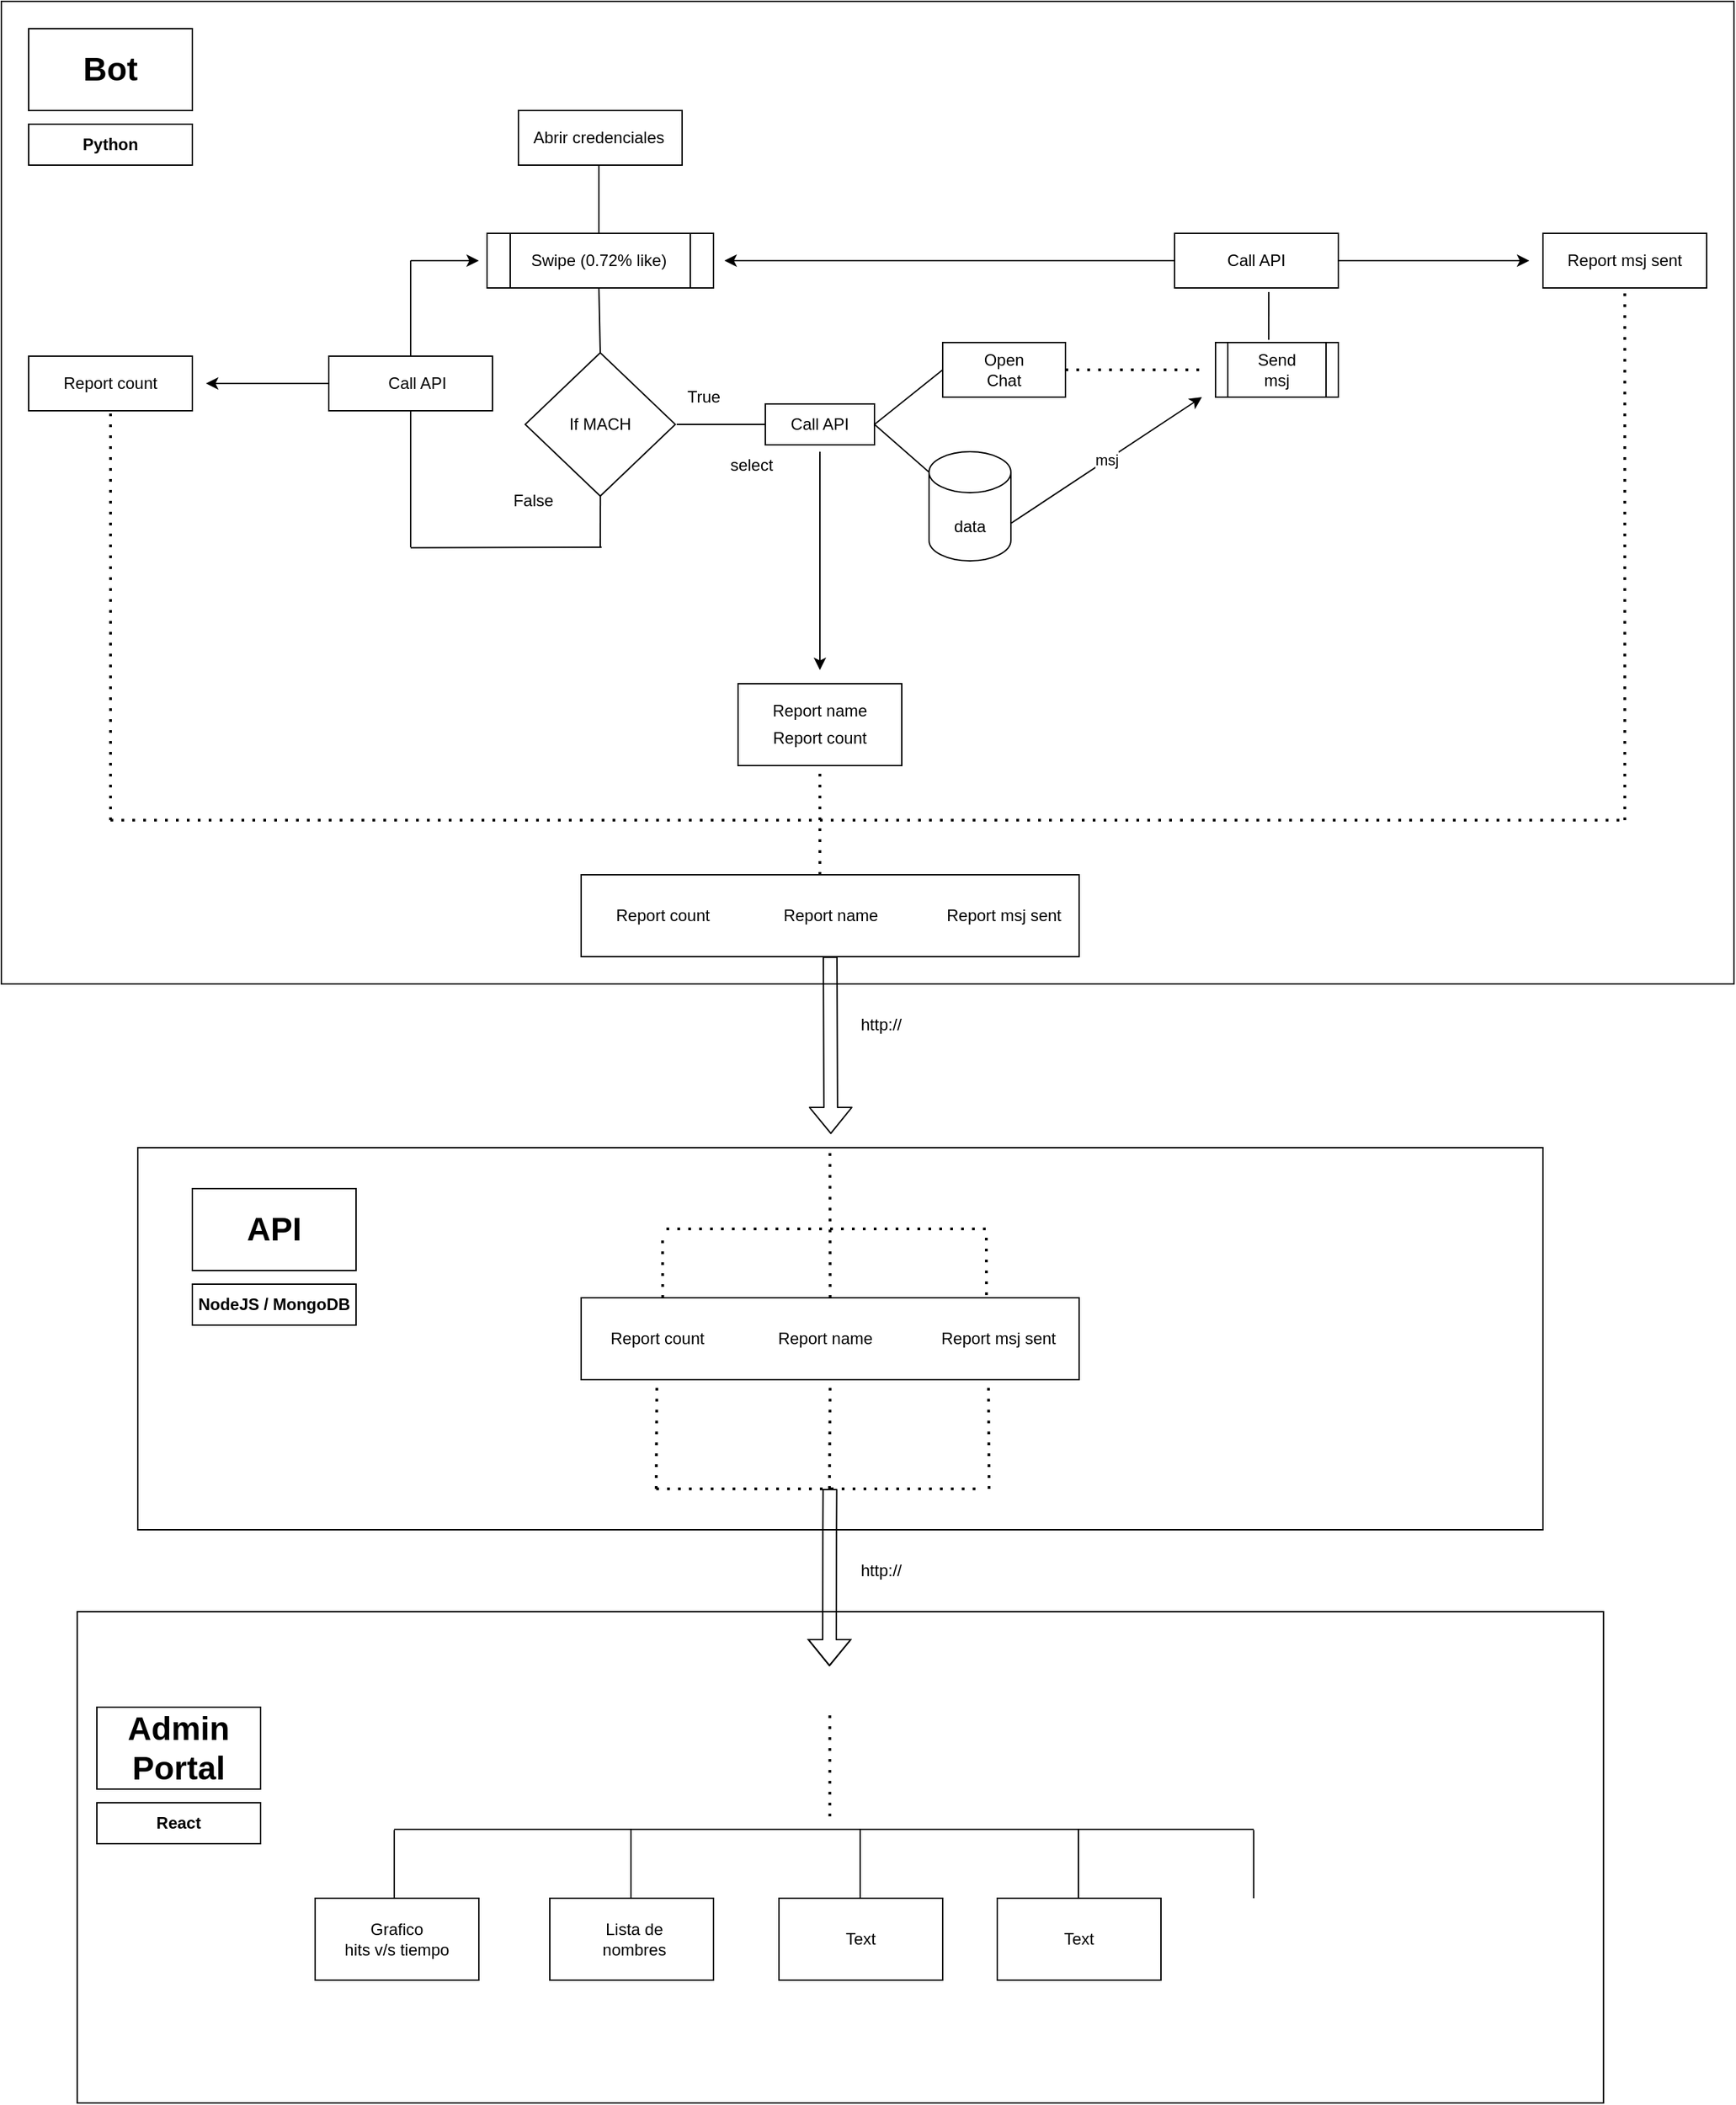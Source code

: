 <mxfile version="14.6.13" type="device"><diagram id="gWhcUdw1CJRdoTodNAaU" name="Page-1"><mxGraphModel dx="4192" dy="2150" grid="1" gridSize="10" guides="1" tooltips="1" connect="1" arrows="1" fold="1" page="1" pageScale="1" pageWidth="827" pageHeight="1169" math="0" shadow="0"><root><mxCell id="0"/><mxCell id="1" parent="0"/><mxCell id="qgWaCFRpMAiSSVl8uqTv-3" value="" style="rounded=0;whiteSpace=wrap;html=1;" parent="1" vertex="1"><mxGeometry x="-20" y="80" width="1270" height="720" as="geometry"/></mxCell><mxCell id="GSsgQUbSXC1vu845cFc8-36" value="" style="rounded=0;whiteSpace=wrap;html=1;" parent="1" vertex="1"><mxGeometry x="359" y="160" width="120" height="40" as="geometry"/></mxCell><mxCell id="GSsgQUbSXC1vu845cFc8-8" value="" style="shape=process;whiteSpace=wrap;html=1;backgroundOutline=1;" parent="1" vertex="1"><mxGeometry x="336" y="250" width="166" height="40" as="geometry"/></mxCell><mxCell id="qgWaCFRpMAiSSVl8uqTv-2" value="&lt;h1&gt;Bot&lt;/h1&gt;" style="rounded=0;whiteSpace=wrap;html=1;" parent="1" vertex="1"><mxGeometry y="100" width="120" height="60" as="geometry"/></mxCell><mxCell id="qgWaCFRpMAiSSVl8uqTv-4" value="&lt;h4&gt;Python&lt;/h4&gt;" style="rounded=0;whiteSpace=wrap;html=1;" parent="1" vertex="1"><mxGeometry y="170" width="120" height="30" as="geometry"/></mxCell><mxCell id="qgWaCFRpMAiSSVl8uqTv-6" value="" style="rounded=0;whiteSpace=wrap;html=1;" parent="1" vertex="1"><mxGeometry x="80" y="920" width="1030" height="280" as="geometry"/></mxCell><mxCell id="qgWaCFRpMAiSSVl8uqTv-7" value="&lt;h1&gt;API&lt;/h1&gt;" style="rounded=0;whiteSpace=wrap;html=1;" parent="1" vertex="1"><mxGeometry x="120" y="950" width="120" height="60" as="geometry"/></mxCell><mxCell id="qgWaCFRpMAiSSVl8uqTv-8" value="&lt;h4&gt;NodeJS / MongoDB&lt;/h4&gt;" style="rounded=0;whiteSpace=wrap;html=1;" parent="1" vertex="1"><mxGeometry x="120" y="1020" width="120" height="30" as="geometry"/></mxCell><mxCell id="qgWaCFRpMAiSSVl8uqTv-10" value="" style="rounded=0;whiteSpace=wrap;html=1;" parent="1" vertex="1"><mxGeometry x="35.63" y="1260" width="1118.75" height="360" as="geometry"/></mxCell><mxCell id="qgWaCFRpMAiSSVl8uqTv-11" value="&lt;h1&gt;Admin Portal&lt;/h1&gt;" style="rounded=0;whiteSpace=wrap;html=1;" parent="1" vertex="1"><mxGeometry x="50" y="1330" width="120" height="60" as="geometry"/></mxCell><mxCell id="qgWaCFRpMAiSSVl8uqTv-12" value="&lt;h4&gt;React&lt;/h4&gt;" style="rounded=0;whiteSpace=wrap;html=1;" parent="1" vertex="1"><mxGeometry x="50" y="1400" width="120" height="30" as="geometry"/></mxCell><mxCell id="GSsgQUbSXC1vu845cFc8-3" value="" style="endArrow=none;html=1;" parent="1" edge="1"><mxGeometry width="50" height="50" relative="1" as="geometry"><mxPoint x="418" y="250" as="sourcePoint"/><mxPoint x="418" y="200" as="targetPoint"/></mxGeometry></mxCell><mxCell id="GSsgQUbSXC1vu845cFc8-4" value="Swipe (0.72% like)" style="text;html=1;strokeColor=none;fillColor=none;align=center;verticalAlign=middle;whiteSpace=wrap;rounded=0;" parent="1" vertex="1"><mxGeometry x="338" y="250" width="160" height="40" as="geometry"/></mxCell><mxCell id="GSsgQUbSXC1vu845cFc8-5" value="Abrir credenciales" style="text;html=1;strokeColor=none;fillColor=none;align=center;verticalAlign=middle;whiteSpace=wrap;rounded=0;" parent="1" vertex="1"><mxGeometry x="358" y="170" width="120" height="20" as="geometry"/></mxCell><mxCell id="GSsgQUbSXC1vu845cFc8-9" value="" style="rhombus;whiteSpace=wrap;html=1;" parent="1" vertex="1"><mxGeometry x="364" y="337.5" width="110" height="105" as="geometry"/></mxCell><mxCell id="GSsgQUbSXC1vu845cFc8-10" value="If MACH" style="text;html=1;strokeColor=none;fillColor=none;align=center;verticalAlign=middle;whiteSpace=wrap;rounded=0;" parent="1" vertex="1"><mxGeometry x="363" y="380" width="112" height="20" as="geometry"/></mxCell><mxCell id="GSsgQUbSXC1vu845cFc8-11" value="" style="endArrow=none;html=1;exitX=0.5;exitY=0;exitDx=0;exitDy=0;entryX=0.5;entryY=1;entryDx=0;entryDy=0;" parent="1" source="GSsgQUbSXC1vu845cFc8-9" target="GSsgQUbSXC1vu845cFc8-4" edge="1"><mxGeometry width="50" height="50" relative="1" as="geometry"><mxPoint x="360" y="350" as="sourcePoint"/><mxPoint x="410" y="300" as="targetPoint"/></mxGeometry></mxCell><mxCell id="GSsgQUbSXC1vu845cFc8-12" value="" style="endArrow=none;html=1;exitX=1;exitY=0.5;exitDx=0;exitDy=0;entryX=0;entryY=0.5;entryDx=0;entryDy=0;" parent="1" source="GSsgQUbSXC1vu845cFc8-10" target="GSsgQUbSXC1vu845cFc8-45" edge="1"><mxGeometry width="50" height="50" relative="1" as="geometry"><mxPoint x="500" y="410" as="sourcePoint"/><mxPoint x="530" y="390" as="targetPoint"/></mxGeometry></mxCell><mxCell id="GSsgQUbSXC1vu845cFc8-13" value="True" style="text;html=1;strokeColor=none;fillColor=none;align=center;verticalAlign=middle;whiteSpace=wrap;rounded=0;" parent="1" vertex="1"><mxGeometry x="475" y="360" width="40" height="20" as="geometry"/></mxCell><mxCell id="GSsgQUbSXC1vu845cFc8-14" value="" style="endArrow=none;html=1;entryX=0.557;entryY=0.951;entryDx=0;entryDy=0;entryPerimeter=0;" parent="1" edge="1"><mxGeometry width="50" height="50" relative="1" as="geometry"><mxPoint x="419" y="480" as="sourcePoint"/><mxPoint x="419.1" y="442.495" as="targetPoint"/></mxGeometry></mxCell><mxCell id="GSsgQUbSXC1vu845cFc8-15" value="False" style="text;html=1;strokeColor=none;fillColor=none;align=center;verticalAlign=middle;whiteSpace=wrap;rounded=0;" parent="1" vertex="1"><mxGeometry x="350" y="435.65" width="40" height="20" as="geometry"/></mxCell><mxCell id="GSsgQUbSXC1vu845cFc8-16" value="" style="endArrow=none;html=1;" parent="1" edge="1"><mxGeometry width="50" height="50" relative="1" as="geometry"><mxPoint x="280" y="480.35" as="sourcePoint"/><mxPoint x="420" y="480" as="targetPoint"/></mxGeometry></mxCell><mxCell id="GSsgQUbSXC1vu845cFc8-17" value="" style="endArrow=none;html=1;" parent="1" edge="1"><mxGeometry width="50" height="50" relative="1" as="geometry"><mxPoint x="280" y="480" as="sourcePoint"/><mxPoint x="280" y="270" as="targetPoint"/></mxGeometry></mxCell><mxCell id="GSsgQUbSXC1vu845cFc8-19" value="" style="endArrow=classic;html=1;" parent="1" edge="1"><mxGeometry width="50" height="50" relative="1" as="geometry"><mxPoint x="280" y="270" as="sourcePoint"/><mxPoint x="330" y="270" as="targetPoint"/></mxGeometry></mxCell><mxCell id="GSsgQUbSXC1vu845cFc8-20" value="" style="shape=cylinder3;whiteSpace=wrap;html=1;boundedLbl=1;backgroundOutline=1;size=15;" parent="1" vertex="1"><mxGeometry x="660" y="410" width="60" height="80" as="geometry"/></mxCell><mxCell id="GSsgQUbSXC1vu845cFc8-22" value="" style="endArrow=none;html=1;entryX=0;entryY=0;entryDx=0;entryDy=15;entryPerimeter=0;" parent="1" target="GSsgQUbSXC1vu845cFc8-20" edge="1"><mxGeometry width="50" height="50" relative="1" as="geometry"><mxPoint x="620" y="390" as="sourcePoint"/><mxPoint x="650" y="420" as="targetPoint"/></mxGeometry></mxCell><mxCell id="GSsgQUbSXC1vu845cFc8-23" value="" style="endArrow=none;html=1;" parent="1" edge="1"><mxGeometry width="50" height="50" relative="1" as="geometry"><mxPoint x="620" y="390" as="sourcePoint"/><mxPoint x="670" y="350" as="targetPoint"/></mxGeometry></mxCell><mxCell id="GSsgQUbSXC1vu845cFc8-24" value="select" style="text;html=1;strokeColor=none;fillColor=none;align=center;verticalAlign=middle;whiteSpace=wrap;rounded=0;" parent="1" vertex="1"><mxGeometry x="510" y="410" width="40" height="20" as="geometry"/></mxCell><mxCell id="GSsgQUbSXC1vu845cFc8-25" value="" style="rounded=0;whiteSpace=wrap;html=1;" parent="1" vertex="1"><mxGeometry x="670" y="330" width="90" height="40" as="geometry"/></mxCell><mxCell id="GSsgQUbSXC1vu845cFc8-26" value="Open Chat" style="text;html=1;strokeColor=none;fillColor=none;align=center;verticalAlign=middle;whiteSpace=wrap;rounded=0;" parent="1" vertex="1"><mxGeometry x="695" y="340" width="40" height="20" as="geometry"/></mxCell><mxCell id="GSsgQUbSXC1vu845cFc8-27" value="" style="endArrow=none;dashed=1;html=1;dashPattern=1 3;strokeWidth=2;exitX=1;exitY=0.5;exitDx=0;exitDy=0;" parent="1" source="GSsgQUbSXC1vu845cFc8-25" edge="1"><mxGeometry width="50" height="50" relative="1" as="geometry"><mxPoint x="770" y="350" as="sourcePoint"/><mxPoint x="860" y="350" as="targetPoint"/></mxGeometry></mxCell><mxCell id="GSsgQUbSXC1vu845cFc8-28" value="" style="endArrow=classic;html=1;exitX=1;exitY=0;exitDx=0;exitDy=52.5;exitPerimeter=0;" parent="1" source="GSsgQUbSXC1vu845cFc8-20" edge="1"><mxGeometry relative="1" as="geometry"><mxPoint x="720" y="459.58" as="sourcePoint"/><mxPoint x="860" y="370" as="targetPoint"/></mxGeometry></mxCell><mxCell id="GSsgQUbSXC1vu845cFc8-29" value="msj" style="edgeLabel;resizable=0;html=1;align=center;verticalAlign=middle;" parent="GSsgQUbSXC1vu845cFc8-28" connectable="0" vertex="1"><mxGeometry relative="1" as="geometry"/></mxCell><mxCell id="GSsgQUbSXC1vu845cFc8-31" value="data" style="text;html=1;strokeColor=none;fillColor=none;align=center;verticalAlign=middle;whiteSpace=wrap;rounded=0;" parent="1" vertex="1"><mxGeometry x="670" y="455" width="40" height="20" as="geometry"/></mxCell><mxCell id="GSsgQUbSXC1vu845cFc8-32" value="" style="shape=process;whiteSpace=wrap;html=1;backgroundOutline=1;" parent="1" vertex="1"><mxGeometry x="870" y="330" width="90" height="40" as="geometry"/></mxCell><mxCell id="GSsgQUbSXC1vu845cFc8-33" value="Send msj" style="text;html=1;strokeColor=none;fillColor=none;align=center;verticalAlign=middle;whiteSpace=wrap;rounded=0;" parent="1" vertex="1"><mxGeometry x="895" y="340" width="40" height="20" as="geometry"/></mxCell><mxCell id="GSsgQUbSXC1vu845cFc8-35" value="" style="endArrow=classic;html=1;exitX=0;exitY=0.5;exitDx=0;exitDy=0;" parent="1" source="GSsgQUbSXC1vu845cFc8-41" edge="1"><mxGeometry width="50" height="50" relative="1" as="geometry"><mxPoint x="830" y="270" as="sourcePoint"/><mxPoint x="510" y="270" as="targetPoint"/></mxGeometry></mxCell><mxCell id="GSsgQUbSXC1vu845cFc8-38" value="" style="rounded=0;whiteSpace=wrap;html=1;" parent="1" vertex="1"><mxGeometry x="220" y="340" width="120" height="40" as="geometry"/></mxCell><mxCell id="GSsgQUbSXC1vu845cFc8-39" value="Call API" style="text;html=1;strokeColor=none;fillColor=none;align=center;verticalAlign=middle;whiteSpace=wrap;rounded=0;" parent="1" vertex="1"><mxGeometry x="260" y="350" width="50" height="20" as="geometry"/></mxCell><mxCell id="GSsgQUbSXC1vu845cFc8-40" value="" style="endArrow=classic;html=1;exitX=0;exitY=0.5;exitDx=0;exitDy=0;" parent="1" source="GSsgQUbSXC1vu845cFc8-38" edge="1"><mxGeometry width="50" height="50" relative="1" as="geometry"><mxPoint x="110" y="420" as="sourcePoint"/><mxPoint x="130" y="360" as="targetPoint"/></mxGeometry></mxCell><mxCell id="GSsgQUbSXC1vu845cFc8-41" value="" style="rounded=0;whiteSpace=wrap;html=1;" parent="1" vertex="1"><mxGeometry x="840" y="250" width="120" height="40" as="geometry"/></mxCell><mxCell id="GSsgQUbSXC1vu845cFc8-42" value="Call API" style="text;html=1;strokeColor=none;fillColor=none;align=center;verticalAlign=middle;whiteSpace=wrap;rounded=0;" parent="1" vertex="1"><mxGeometry x="870" y="260" width="60" height="20" as="geometry"/></mxCell><mxCell id="GSsgQUbSXC1vu845cFc8-43" value="" style="endArrow=none;html=1;entryX=0.575;entryY=1.075;entryDx=0;entryDy=0;entryPerimeter=0;exitX=0.433;exitY=-0.05;exitDx=0;exitDy=0;exitPerimeter=0;" parent="1" source="GSsgQUbSXC1vu845cFc8-32" target="GSsgQUbSXC1vu845cFc8-41" edge="1"><mxGeometry width="50" height="50" relative="1" as="geometry"><mxPoint x="830" y="490" as="sourcePoint"/><mxPoint x="880" y="440" as="targetPoint"/></mxGeometry></mxCell><mxCell id="GSsgQUbSXC1vu845cFc8-44" value="" style="endArrow=classic;html=1;exitX=1;exitY=0.5;exitDx=0;exitDy=0;" parent="1" source="GSsgQUbSXC1vu845cFc8-41" edge="1"><mxGeometry width="50" height="50" relative="1" as="geometry"><mxPoint x="990" y="270" as="sourcePoint"/><mxPoint x="1100" y="270" as="targetPoint"/></mxGeometry></mxCell><mxCell id="GSsgQUbSXC1vu845cFc8-45" value="" style="rounded=0;whiteSpace=wrap;html=1;" parent="1" vertex="1"><mxGeometry x="540" y="375" width="80" height="30" as="geometry"/></mxCell><mxCell id="GSsgQUbSXC1vu845cFc8-46" value="Call API" style="text;html=1;strokeColor=none;fillColor=none;align=center;verticalAlign=middle;whiteSpace=wrap;rounded=0;" parent="1" vertex="1"><mxGeometry x="555" y="380" width="50" height="20" as="geometry"/></mxCell><mxCell id="GSsgQUbSXC1vu845cFc8-48" value="" style="endArrow=classic;html=1;" parent="1" edge="1"><mxGeometry width="50" height="50" relative="1" as="geometry"><mxPoint x="580" y="410" as="sourcePoint"/><mxPoint x="580" y="570" as="targetPoint"/></mxGeometry></mxCell><mxCell id="GSsgQUbSXC1vu845cFc8-49" value="" style="rounded=0;whiteSpace=wrap;html=1;" parent="1" vertex="1"><mxGeometry x="1110" y="250" width="120" height="40" as="geometry"/></mxCell><mxCell id="GSsgQUbSXC1vu845cFc8-50" value="Report msj sent" style="text;html=1;strokeColor=none;fillColor=none;align=center;verticalAlign=middle;whiteSpace=wrap;rounded=0;" parent="1" vertex="1"><mxGeometry x="1125" y="260" width="90" height="20" as="geometry"/></mxCell><mxCell id="GSsgQUbSXC1vu845cFc8-51" value="" style="rounded=0;whiteSpace=wrap;html=1;" parent="1" vertex="1"><mxGeometry y="340" width="120" height="40" as="geometry"/></mxCell><mxCell id="GSsgQUbSXC1vu845cFc8-53" value="Report count" style="text;html=1;strokeColor=none;fillColor=none;align=center;verticalAlign=middle;whiteSpace=wrap;rounded=0;" parent="1" vertex="1"><mxGeometry x="20" y="350" width="80" height="20" as="geometry"/></mxCell><mxCell id="GSsgQUbSXC1vu845cFc8-54" value="" style="rounded=0;whiteSpace=wrap;html=1;" parent="1" vertex="1"><mxGeometry x="520" y="580" width="120" height="60" as="geometry"/></mxCell><mxCell id="GSsgQUbSXC1vu845cFc8-55" value="Report name" style="text;html=1;strokeColor=none;fillColor=none;align=center;verticalAlign=middle;whiteSpace=wrap;rounded=0;" parent="1" vertex="1"><mxGeometry x="540" y="590" width="80" height="20" as="geometry"/></mxCell><mxCell id="GSsgQUbSXC1vu845cFc8-56" value="Report count" style="text;html=1;strokeColor=none;fillColor=none;align=center;verticalAlign=middle;whiteSpace=wrap;rounded=0;" parent="1" vertex="1"><mxGeometry x="540" y="610" width="80" height="20" as="geometry"/></mxCell><mxCell id="GSsgQUbSXC1vu845cFc8-58" value="" style="endArrow=none;dashed=1;html=1;dashPattern=1 3;strokeWidth=2;entryX=0.5;entryY=1;entryDx=0;entryDy=0;" parent="1" target="GSsgQUbSXC1vu845cFc8-51" edge="1"><mxGeometry width="50" height="50" relative="1" as="geometry"><mxPoint x="60" y="680" as="sourcePoint"/><mxPoint x="100" y="470" as="targetPoint"/></mxGeometry></mxCell><mxCell id="GSsgQUbSXC1vu845cFc8-59" value="" style="endArrow=none;dashed=1;html=1;dashPattern=1 3;strokeWidth=2;" parent="1" edge="1"><mxGeometry width="50" height="50" relative="1" as="geometry"><mxPoint x="60" y="680" as="sourcePoint"/><mxPoint x="1170" y="680" as="targetPoint"/></mxGeometry></mxCell><mxCell id="GSsgQUbSXC1vu845cFc8-60" value="" style="endArrow=none;dashed=1;html=1;dashPattern=1 3;strokeWidth=2;entryX=0.5;entryY=1;entryDx=0;entryDy=0;" parent="1" target="GSsgQUbSXC1vu845cFc8-49" edge="1"><mxGeometry width="50" height="50" relative="1" as="geometry"><mxPoint x="1170" y="680" as="sourcePoint"/><mxPoint x="1190" y="490" as="targetPoint"/></mxGeometry></mxCell><mxCell id="GSsgQUbSXC1vu845cFc8-62" value="" style="endArrow=none;dashed=1;html=1;dashPattern=1 3;strokeWidth=2;entryX=0.5;entryY=1;entryDx=0;entryDy=0;" parent="1" target="GSsgQUbSXC1vu845cFc8-54" edge="1"><mxGeometry width="50" height="50" relative="1" as="geometry"><mxPoint x="580" y="720" as="sourcePoint"/><mxPoint x="580" y="740" as="targetPoint"/></mxGeometry></mxCell><mxCell id="GSsgQUbSXC1vu845cFc8-63" value="" style="rounded=0;whiteSpace=wrap;html=1;" parent="1" vertex="1"><mxGeometry x="405" y="720" width="365" height="60" as="geometry"/></mxCell><mxCell id="GSsgQUbSXC1vu845cFc8-64" value="Report count" style="text;html=1;strokeColor=none;fillColor=none;align=center;verticalAlign=middle;whiteSpace=wrap;rounded=0;" parent="1" vertex="1"><mxGeometry x="425" y="740" width="80" height="20" as="geometry"/></mxCell><mxCell id="GSsgQUbSXC1vu845cFc8-65" value="Report name" style="text;html=1;strokeColor=none;fillColor=none;align=center;verticalAlign=middle;whiteSpace=wrap;rounded=0;" parent="1" vertex="1"><mxGeometry x="547.5" y="740" width="80" height="20" as="geometry"/></mxCell><mxCell id="GSsgQUbSXC1vu845cFc8-66" value="Report msj sent" style="text;html=1;strokeColor=none;fillColor=none;align=center;verticalAlign=middle;whiteSpace=wrap;rounded=0;" parent="1" vertex="1"><mxGeometry x="670" y="740" width="90" height="20" as="geometry"/></mxCell><mxCell id="GSsgQUbSXC1vu845cFc8-68" value="" style="shape=flexArrow;endArrow=classic;html=1;exitX=0.5;exitY=1;exitDx=0;exitDy=0;" parent="1" source="GSsgQUbSXC1vu845cFc8-63" edge="1"><mxGeometry width="50" height="50" relative="1" as="geometry"><mxPoint x="620" y="930" as="sourcePoint"/><mxPoint x="588" y="910" as="targetPoint"/></mxGeometry></mxCell><mxCell id="GSsgQUbSXC1vu845cFc8-69" value="http://" style="text;html=1;strokeColor=none;fillColor=none;align=center;verticalAlign=middle;whiteSpace=wrap;rounded=0;" parent="1" vertex="1"><mxGeometry x="600" y="820" width="50" height="20" as="geometry"/></mxCell><mxCell id="GSsgQUbSXC1vu845cFc8-70" value="" style="rounded=0;whiteSpace=wrap;html=1;" parent="1" vertex="1"><mxGeometry x="405" y="1030" width="365" height="60" as="geometry"/></mxCell><mxCell id="GSsgQUbSXC1vu845cFc8-71" value="Report count" style="text;html=1;strokeColor=none;fillColor=none;align=center;verticalAlign=middle;whiteSpace=wrap;rounded=0;" parent="1" vertex="1"><mxGeometry x="421" y="1050" width="80" height="20" as="geometry"/></mxCell><mxCell id="GSsgQUbSXC1vu845cFc8-72" value="Report name" style="text;html=1;strokeColor=none;fillColor=none;align=center;verticalAlign=middle;whiteSpace=wrap;rounded=0;" parent="1" vertex="1"><mxGeometry x="543.5" y="1050" width="80" height="20" as="geometry"/></mxCell><mxCell id="GSsgQUbSXC1vu845cFc8-73" value="Report msj sent" style="text;html=1;strokeColor=none;fillColor=none;align=center;verticalAlign=middle;whiteSpace=wrap;rounded=0;" parent="1" vertex="1"><mxGeometry x="666" y="1050" width="90" height="20" as="geometry"/></mxCell><mxCell id="GSsgQUbSXC1vu845cFc8-74" value="" style="endArrow=none;dashed=1;html=1;dashPattern=1 3;strokeWidth=2;exitX=0.5;exitY=0;exitDx=0;exitDy=0;" parent="1" source="GSsgQUbSXC1vu845cFc8-70" edge="1"><mxGeometry width="50" height="50" relative="1" as="geometry"><mxPoint x="587.33" y="970" as="sourcePoint"/><mxPoint x="587.33" y="920" as="targetPoint"/></mxGeometry></mxCell><mxCell id="GSsgQUbSXC1vu845cFc8-75" value="" style="endArrow=none;dashed=1;html=1;dashPattern=1 3;strokeWidth=2;" parent="1" edge="1"><mxGeometry width="50" height="50" relative="1" as="geometry"><mxPoint x="467.5" y="979.5" as="sourcePoint"/><mxPoint x="707.5" y="979.5" as="targetPoint"/></mxGeometry></mxCell><mxCell id="GSsgQUbSXC1vu845cFc8-76" value="" style="endArrow=none;dashed=1;html=1;dashPattern=1 3;strokeWidth=2;exitX=0.814;exitY=-0.033;exitDx=0;exitDy=0;exitPerimeter=0;" parent="1" source="GSsgQUbSXC1vu845cFc8-70" edge="1"><mxGeometry width="50" height="50" relative="1" as="geometry"><mxPoint x="860" y="1090" as="sourcePoint"/><mxPoint x="702" y="980" as="targetPoint"/></mxGeometry></mxCell><mxCell id="GSsgQUbSXC1vu845cFc8-78" value="" style="endArrow=none;dashed=1;html=1;dashPattern=1 3;strokeWidth=2;exitX=0.814;exitY=-0.033;exitDx=0;exitDy=0;exitPerimeter=0;" parent="1" edge="1"><mxGeometry width="50" height="50" relative="1" as="geometry"><mxPoint x="464.77" y="1030.0" as="sourcePoint"/><mxPoint x="464.66" y="981.98" as="targetPoint"/></mxGeometry></mxCell><mxCell id="GSsgQUbSXC1vu845cFc8-81" value="" style="endArrow=none;dashed=1;html=1;dashPattern=1 3;strokeWidth=2;" parent="1" edge="1"><mxGeometry width="50" height="50" relative="1" as="geometry"><mxPoint x="460" y="1170" as="sourcePoint"/><mxPoint x="700" y="1170" as="targetPoint"/></mxGeometry></mxCell><mxCell id="GSsgQUbSXC1vu845cFc8-82" value="" style="endArrow=none;dashed=1;html=1;dashPattern=1 3;strokeWidth=2;entryX=0.152;entryY=1.043;entryDx=0;entryDy=0;entryPerimeter=0;" parent="1" target="GSsgQUbSXC1vu845cFc8-70" edge="1"><mxGeometry width="50" height="50" relative="1" as="geometry"><mxPoint x="460" y="1170" as="sourcePoint"/><mxPoint x="450" y="1130" as="targetPoint"/></mxGeometry></mxCell><mxCell id="GSsgQUbSXC1vu845cFc8-83" value="" style="endArrow=none;dashed=1;html=1;dashPattern=1 3;strokeWidth=2;entryX=0.818;entryY=1.008;entryDx=0;entryDy=0;entryPerimeter=0;" parent="1" target="GSsgQUbSXC1vu845cFc8-70" edge="1"><mxGeometry width="50" height="50" relative="1" as="geometry"><mxPoint x="704" y="1170" as="sourcePoint"/><mxPoint x="780" y="1170" as="targetPoint"/></mxGeometry></mxCell><mxCell id="GSsgQUbSXC1vu845cFc8-84" value="" style="endArrow=none;dashed=1;html=1;dashPattern=1 3;strokeWidth=2;entryX=0.5;entryY=1;entryDx=0;entryDy=0;" parent="1" target="GSsgQUbSXC1vu845cFc8-70" edge="1"><mxGeometry width="50" height="50" relative="1" as="geometry"><mxPoint x="587" y="1170" as="sourcePoint"/><mxPoint x="660" y="1260" as="targetPoint"/></mxGeometry></mxCell><mxCell id="GSsgQUbSXC1vu845cFc8-85" value="" style="shape=flexArrow;endArrow=classic;html=1;" parent="1" edge="1"><mxGeometry width="50" height="50" relative="1" as="geometry"><mxPoint x="587.32" y="1170" as="sourcePoint"/><mxPoint x="587" y="1300" as="targetPoint"/><Array as="points"><mxPoint x="587.16" y="1200"/></Array></mxGeometry></mxCell><mxCell id="GSsgQUbSXC1vu845cFc8-86" value="http://" style="text;html=1;strokeColor=none;fillColor=none;align=center;verticalAlign=middle;whiteSpace=wrap;rounded=0;" parent="1" vertex="1"><mxGeometry x="600" y="1220" width="50" height="20" as="geometry"/></mxCell><mxCell id="GSsgQUbSXC1vu845cFc8-91" value="" style="endArrow=none;dashed=1;html=1;dashPattern=1 3;strokeWidth=2;" parent="1" edge="1"><mxGeometry width="50" height="50" relative="1" as="geometry"><mxPoint x="587.26" y="1410" as="sourcePoint"/><mxPoint x="587.26" y="1330" as="targetPoint"/></mxGeometry></mxCell><mxCell id="GSsgQUbSXC1vu845cFc8-93" value="" style="endArrow=none;html=1;" parent="1" edge="1"><mxGeometry width="50" height="50" relative="1" as="geometry"><mxPoint x="268" y="1419.5" as="sourcePoint"/><mxPoint x="898" y="1419.5" as="targetPoint"/></mxGeometry></mxCell><mxCell id="GSsgQUbSXC1vu845cFc8-94" value="" style="endArrow=none;html=1;" parent="1" edge="1"><mxGeometry width="50" height="50" relative="1" as="geometry"><mxPoint x="268" y="1470" as="sourcePoint"/><mxPoint x="268" y="1420" as="targetPoint"/></mxGeometry></mxCell><mxCell id="GSsgQUbSXC1vu845cFc8-95" value="" style="endArrow=none;html=1;" parent="1" edge="1"><mxGeometry width="50" height="50" relative="1" as="geometry"><mxPoint x="898" y="1470" as="sourcePoint"/><mxPoint x="898" y="1420" as="targetPoint"/></mxGeometry></mxCell><mxCell id="GSsgQUbSXC1vu845cFc8-96" value="" style="endArrow=none;html=1;" parent="1" edge="1"><mxGeometry width="50" height="50" relative="1" as="geometry"><mxPoint x="441.5" y="1470" as="sourcePoint"/><mxPoint x="441.5" y="1420" as="targetPoint"/></mxGeometry></mxCell><mxCell id="GSsgQUbSXC1vu845cFc8-97" value="" style="rounded=0;whiteSpace=wrap;html=1;" parent="1" vertex="1"><mxGeometry x="210" y="1470" width="120" height="60" as="geometry"/></mxCell><mxCell id="GSsgQUbSXC1vu845cFc8-98" value="" style="rounded=0;whiteSpace=wrap;html=1;" parent="1" vertex="1"><mxGeometry x="382" y="1470" width="120" height="60" as="geometry"/></mxCell><mxCell id="GSsgQUbSXC1vu845cFc8-99" value="" style="rounded=0;whiteSpace=wrap;html=1;" parent="1" vertex="1"><mxGeometry x="550" y="1470" width="120" height="60" as="geometry"/></mxCell><mxCell id="GSsgQUbSXC1vu845cFc8-100" value="Grafico&lt;br&gt;hits v/s tiempo" style="text;html=1;strokeColor=none;fillColor=none;align=center;verticalAlign=middle;whiteSpace=wrap;rounded=0;" parent="1" vertex="1"><mxGeometry x="225" y="1490" width="90" height="20" as="geometry"/></mxCell><mxCell id="GSsgQUbSXC1vu845cFc8-101" value="Lista de nombres" style="text;html=1;strokeColor=none;fillColor=none;align=center;verticalAlign=middle;whiteSpace=wrap;rounded=0;" parent="1" vertex="1"><mxGeometry x="412.5" y="1490" width="62" height="20" as="geometry"/></mxCell><mxCell id="GSsgQUbSXC1vu845cFc8-102" value="Text" style="text;html=1;strokeColor=none;fillColor=none;align=center;verticalAlign=middle;whiteSpace=wrap;rounded=0;" parent="1" vertex="1"><mxGeometry x="590" y="1490" width="40" height="20" as="geometry"/></mxCell><mxCell id="GSsgQUbSXC1vu845cFc8-103" value="" style="rounded=0;whiteSpace=wrap;html=1;" parent="1" vertex="1"><mxGeometry x="710" y="1470" width="120" height="60" as="geometry"/></mxCell><mxCell id="GSsgQUbSXC1vu845cFc8-104" value="Text" style="text;html=1;strokeColor=none;fillColor=none;align=center;verticalAlign=middle;whiteSpace=wrap;rounded=0;" parent="1" vertex="1"><mxGeometry x="750" y="1490" width="40" height="20" as="geometry"/></mxCell><mxCell id="GSsgQUbSXC1vu845cFc8-105" value="" style="endArrow=none;html=1;" parent="1" edge="1"><mxGeometry width="50" height="50" relative="1" as="geometry"><mxPoint x="609.5" y="1470" as="sourcePoint"/><mxPoint x="609.5" y="1420" as="targetPoint"/></mxGeometry></mxCell><mxCell id="GSsgQUbSXC1vu845cFc8-106" value="" style="endArrow=none;html=1;" parent="1" edge="1"><mxGeometry width="50" height="50" relative="1" as="geometry"><mxPoint x="769.5" y="1470" as="sourcePoint"/><mxPoint x="769.5" y="1420" as="targetPoint"/></mxGeometry></mxCell></root></mxGraphModel></diagram></mxfile>
